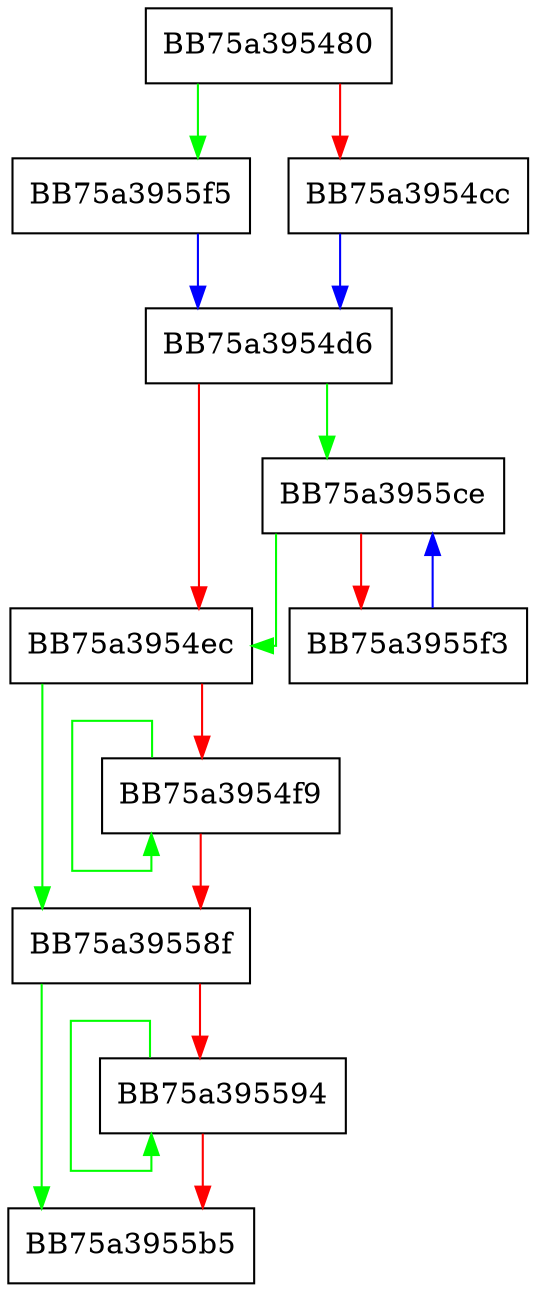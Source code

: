 digraph Update {
  node [shape="box"];
  graph [splines=ortho];
  BB75a395480 -> BB75a3955f5 [color="green"];
  BB75a395480 -> BB75a3954cc [color="red"];
  BB75a3954cc -> BB75a3954d6 [color="blue"];
  BB75a3954d6 -> BB75a3955ce [color="green"];
  BB75a3954d6 -> BB75a3954ec [color="red"];
  BB75a3954ec -> BB75a39558f [color="green"];
  BB75a3954ec -> BB75a3954f9 [color="red"];
  BB75a3954f9 -> BB75a3954f9 [color="green"];
  BB75a3954f9 -> BB75a39558f [color="red"];
  BB75a39558f -> BB75a3955b5 [color="green"];
  BB75a39558f -> BB75a395594 [color="red"];
  BB75a395594 -> BB75a395594 [color="green"];
  BB75a395594 -> BB75a3955b5 [color="red"];
  BB75a3955ce -> BB75a3954ec [color="green"];
  BB75a3955ce -> BB75a3955f3 [color="red"];
  BB75a3955f3 -> BB75a3955ce [color="blue"];
  BB75a3955f5 -> BB75a3954d6 [color="blue"];
}
